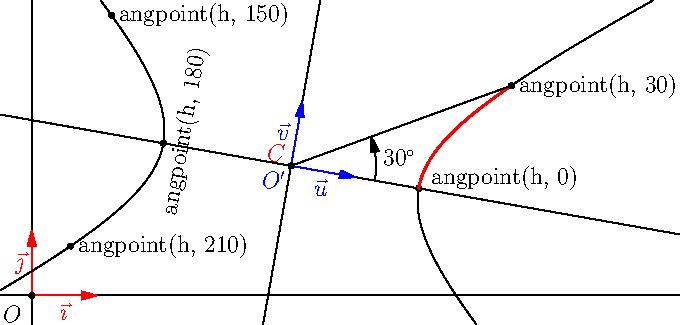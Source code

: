 import geometry;
size(12cm);

// currentcoordsys=cartesiansystem((0,0),i=(1,0.5),j=(-0.5,.75));
coordsys R=currentcoordsys;
show(R);

point C=(4,2);
dot("$C$", C, NW, red);

hyperbola h=hyperbola(C, 2, 1.5, -10);
draw(h);

///////////////////////////////////////
currentpolarconicroutine=fromCenter;//
/////////////////////////////////////

coordsys Rp=canonicalcartesiansystem(h);
show(Label("$O'$", align=SW,blue),
     Label("$\vec{u}$",blue),
     Label("$\vec{v}$",blue),
     Rp, ipen=blue);

/*<asyxml><view file="modules/geometry.asy" type="point" signature="angpoint(explicit hyperbola,real,polarconicroutine)"/></asyxml>*/
dot("angpoint(h, 0)", angpoint(h,0), E+NE);
dot(rotate(80)*"angpoint(h, 180)", angpoint(h,180),E);

draw(arcfromcenter(h,0,30), bp+red);

// point(p,angbscissa(150)) can be replaced by angpoint(p,150)
dot("angpoint(h, 150)", point(h, angabscissa(150)), E);

point P=point(h, angabscissa(210));
dot("angpoint(h, 210)", P, E);

point P=angpoint(h, 30);
dot("angpoint(h, 30)", P, E);

segment s=segment(C, P);
draw(s);
markangle("$30^\circ$", Ox(Rp),(line) s, radius=1.5cm, Arrow);